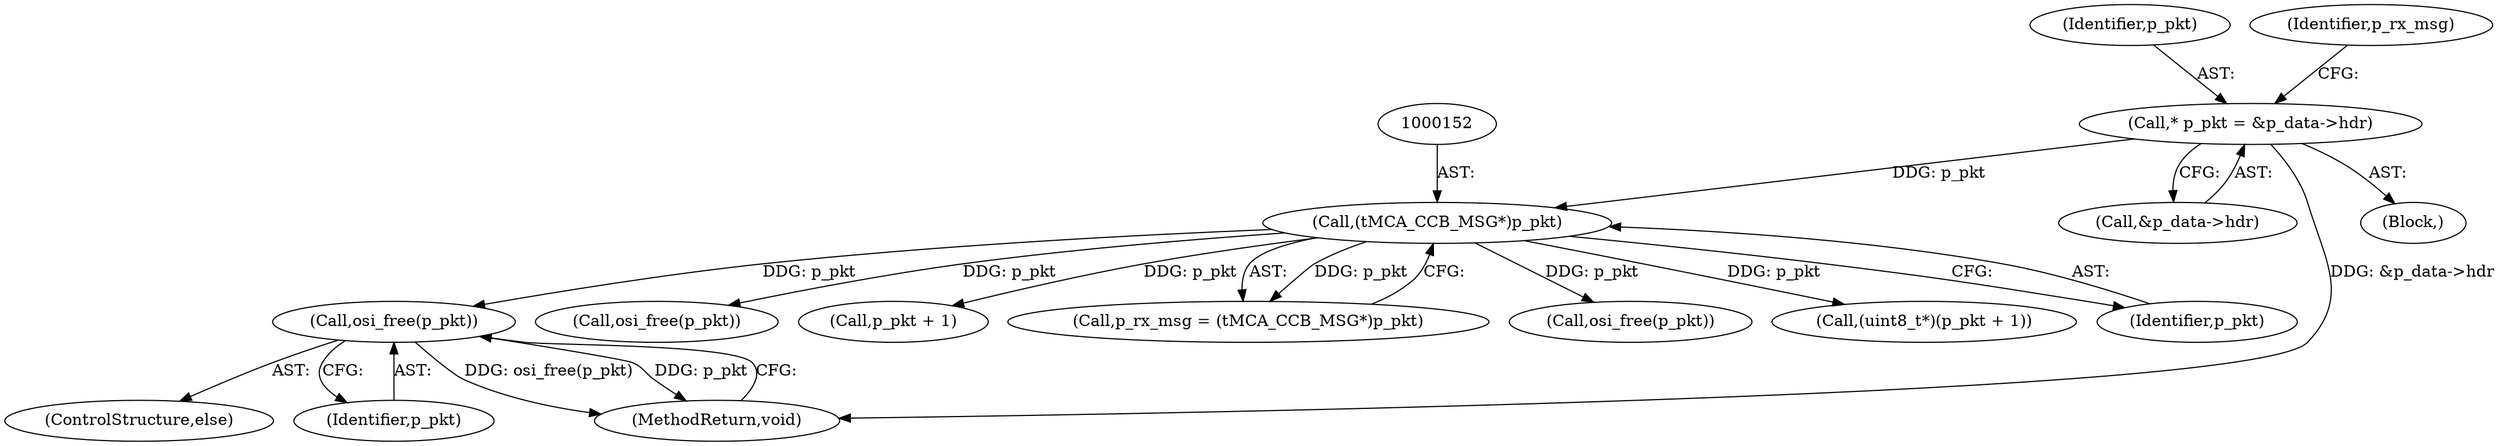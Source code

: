 digraph "0_Android_5216e6120160b28d76e9ee4dff9995e772647511@API" {
"1000758" [label="(Call,osi_free(p_pkt))"];
"1000151" [label="(Call,(tMCA_CCB_MSG*)p_pkt)"];
"1000117" [label="(Call,* p_pkt = &p_data->hdr)"];
"1000349" [label="(Call,osi_free(p_pkt))"];
"1000117" [label="(Call,* p_pkt = &p_data->hdr)"];
"1000159" [label="(Call,p_pkt + 1)"];
"1000118" [label="(Identifier,p_pkt)"];
"1000149" [label="(Call,p_rx_msg = (tMCA_CCB_MSG*)p_pkt)"];
"1000757" [label="(ControlStructure,else)"];
"1000129" [label="(Identifier,p_rx_msg)"];
"1000741" [label="(Call,osi_free(p_pkt))"];
"1000759" [label="(Identifier,p_pkt)"];
"1000119" [label="(Call,&p_data->hdr)"];
"1000157" [label="(Call,(uint8_t*)(p_pkt + 1))"];
"1000760" [label="(MethodReturn,void)"];
"1000153" [label="(Identifier,p_pkt)"];
"1000151" [label="(Call,(tMCA_CCB_MSG*)p_pkt)"];
"1000115" [label="(Block,)"];
"1000758" [label="(Call,osi_free(p_pkt))"];
"1000758" -> "1000757"  [label="AST: "];
"1000758" -> "1000759"  [label="CFG: "];
"1000759" -> "1000758"  [label="AST: "];
"1000760" -> "1000758"  [label="CFG: "];
"1000758" -> "1000760"  [label="DDG: osi_free(p_pkt)"];
"1000758" -> "1000760"  [label="DDG: p_pkt"];
"1000151" -> "1000758"  [label="DDG: p_pkt"];
"1000151" -> "1000149"  [label="AST: "];
"1000151" -> "1000153"  [label="CFG: "];
"1000152" -> "1000151"  [label="AST: "];
"1000153" -> "1000151"  [label="AST: "];
"1000149" -> "1000151"  [label="CFG: "];
"1000151" -> "1000149"  [label="DDG: p_pkt"];
"1000117" -> "1000151"  [label="DDG: p_pkt"];
"1000151" -> "1000157"  [label="DDG: p_pkt"];
"1000151" -> "1000159"  [label="DDG: p_pkt"];
"1000151" -> "1000349"  [label="DDG: p_pkt"];
"1000151" -> "1000741"  [label="DDG: p_pkt"];
"1000117" -> "1000115"  [label="AST: "];
"1000117" -> "1000119"  [label="CFG: "];
"1000118" -> "1000117"  [label="AST: "];
"1000119" -> "1000117"  [label="AST: "];
"1000129" -> "1000117"  [label="CFG: "];
"1000117" -> "1000760"  [label="DDG: &p_data->hdr"];
}
